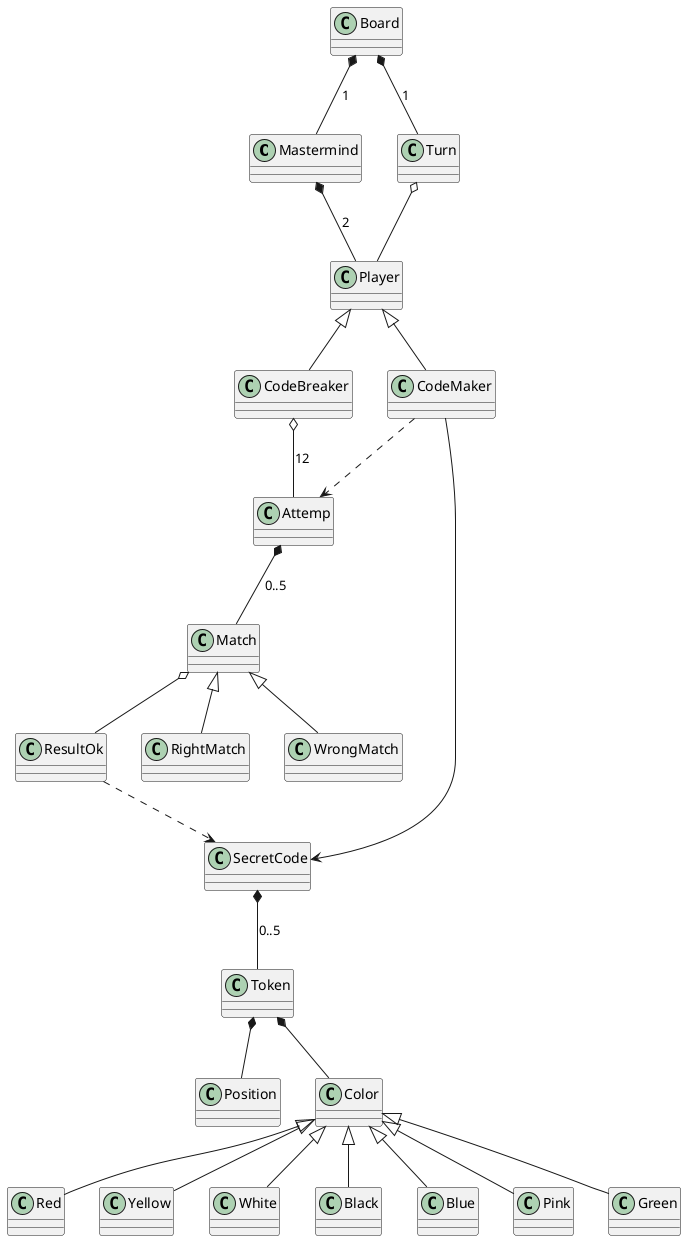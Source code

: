 @startuml "MASTERMIND"
class Mastermind
class Board
class Player
class CodeBreaker
class CodeMaker
class Turn
class Token
class ResultOk
class Position
class SecretCode
class Color
class Red
class Yellow
class White
class Black
class Blue
class Pink
class Green
class Attemp
class Match
class RightMatch
class WrongMatch


Board *-- Mastermind : 1
Board *-- Turn : 1
Mastermind *-- Player : 2
Turn o-- Player
Player <|-- CodeBreaker
Player <|-- CodeMaker
CodeMaker --> SecretCode
ResultOk ..> SecretCode
Token *-- Color
Token *-- Position
SecretCode *-- Token : 0..5
Color <|-- Red
Color <|-- Yellow
Color <|-- White
Color <|-- Black
Color <|-- Blue
Color <|-- Pink
Color <|-- Green
CodeBreaker o-- Attemp : 12
Attemp *-- Match : 0..5
Match <|-- RightMatch
Match <|-- WrongMatch
Match o-- ResultOk
CodeMaker ..> Attemp
@enduml